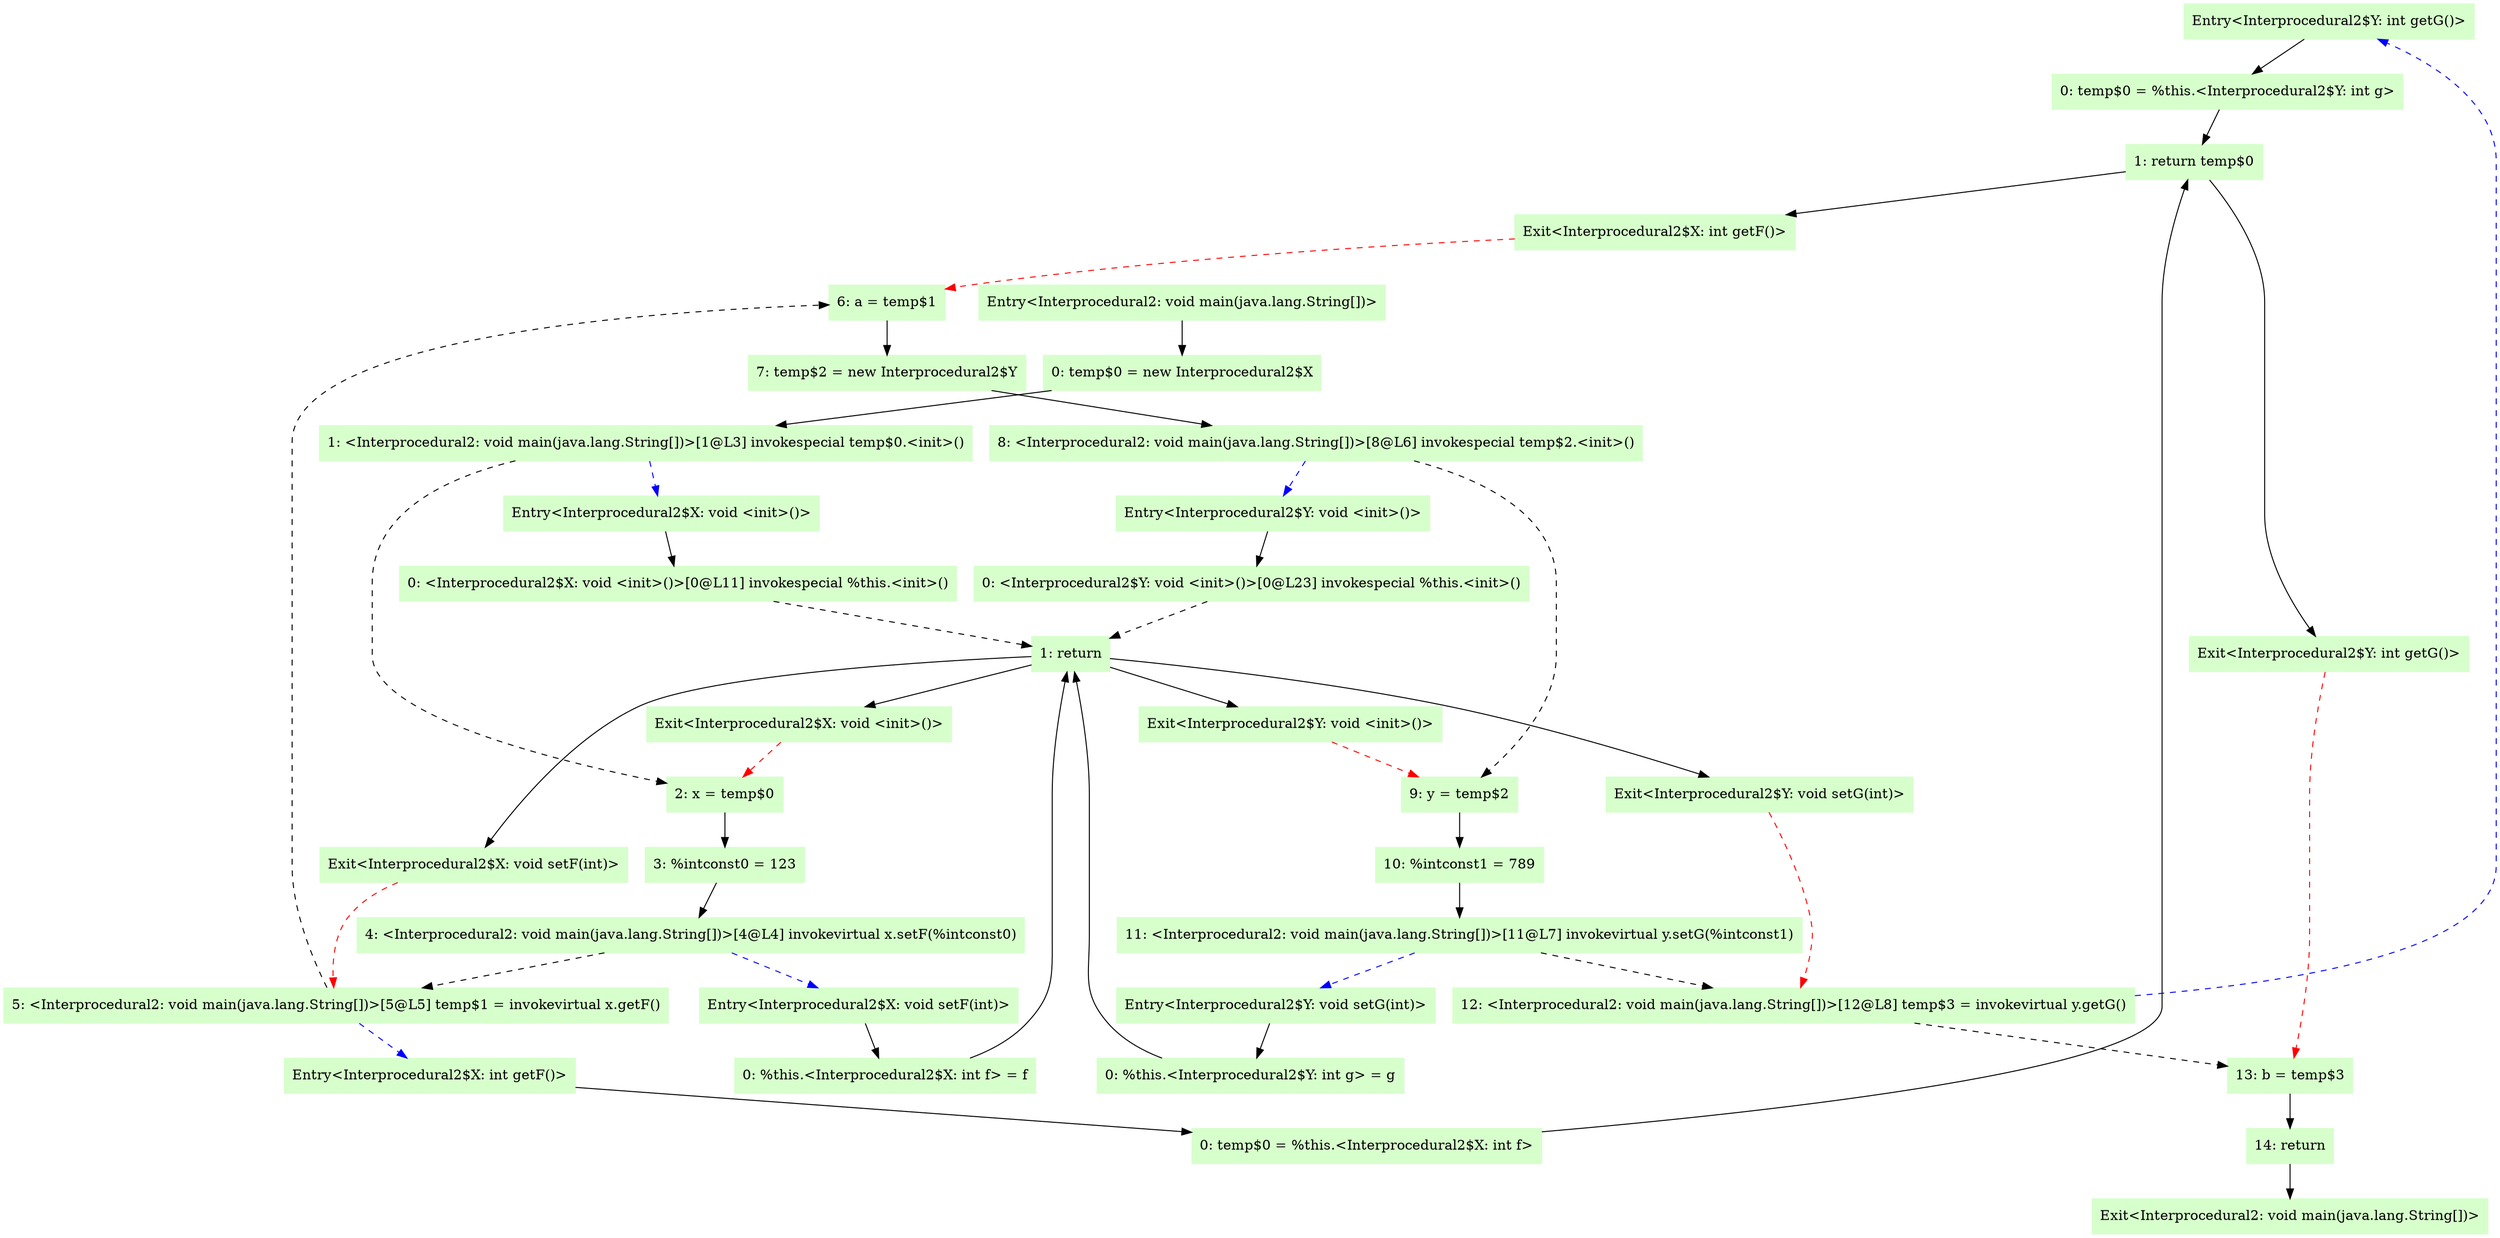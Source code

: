 digraph G {
  node [style=filled,shape=box,color=".3 .2 1.0",];
  "Entry<Interprocedural2$Y: int getG()>";
  "0: temp$0 = %this.<Interprocedural2$Y: int g>";
  "1: return temp$0";
  "Exit<Interprocedural2$Y: int getG()>";
  "Entry<Interprocedural2$X: int getF()>";
  "0: temp$0 = %this.<Interprocedural2$X: int f>";
  "1: return temp$0";
  "Exit<Interprocedural2$X: int getF()>";
  "Entry<Interprocedural2$Y: void setG(int)>";
  "0: %this.<Interprocedural2$Y: int g> = g";
  "1: return";
  "Exit<Interprocedural2$Y: void setG(int)>";
  "Entry<Interprocedural2$X: void setF(int)>";
  "0: %this.<Interprocedural2$X: int f> = f";
  "1: return";
  "Exit<Interprocedural2$X: void setF(int)>";
  "Entry<Interprocedural2$X: void <init>()>";
  "0: <Interprocedural2$X: void <init>()>[0@L11] invokespecial %this.<init>()";
  "1: return";
  "Exit<Interprocedural2$X: void <init>()>";
  "Entry<Interprocedural2$Y: void <init>()>";
  "0: <Interprocedural2$Y: void <init>()>[0@L23] invokespecial %this.<init>()";
  "1: return";
  "Exit<Interprocedural2$Y: void <init>()>";
  "Entry<Interprocedural2: void main(java.lang.String[])>";
  "0: temp$0 = new Interprocedural2$X";
  "1: <Interprocedural2: void main(java.lang.String[])>[1@L3] invokespecial temp$0.<init>()";
  "2: x = temp$0";
  "3: %intconst0 = 123";
  "4: <Interprocedural2: void main(java.lang.String[])>[4@L4] invokevirtual x.setF(%intconst0)";
  "5: <Interprocedural2: void main(java.lang.String[])>[5@L5] temp$1 = invokevirtual x.getF()";
  "6: a = temp$1";
  "7: temp$2 = new Interprocedural2$Y";
  "8: <Interprocedural2: void main(java.lang.String[])>[8@L6] invokespecial temp$2.<init>()";
  "9: y = temp$2";
  "10: %intconst1 = 789";
  "11: <Interprocedural2: void main(java.lang.String[])>[11@L7] invokevirtual y.setG(%intconst1)";
  "12: <Interprocedural2: void main(java.lang.String[])>[12@L8] temp$3 = invokevirtual y.getG()";
  "13: b = temp$3";
  "14: return";
  "Exit<Interprocedural2: void main(java.lang.String[])>";
  "Entry<Interprocedural2$Y: int getG()>" -> "0: temp$0 = %this.<Interprocedural2$Y: int g>" [];
  "0: temp$0 = %this.<Interprocedural2$Y: int g>" -> "1: return temp$0" [];
  "1: return temp$0" -> "Exit<Interprocedural2$Y: int getG()>" [];
  "Exit<Interprocedural2$Y: int getG()>" -> "13: b = temp$3" [style=dashed,color=red,];
  "Entry<Interprocedural2$X: int getF()>" -> "0: temp$0 = %this.<Interprocedural2$X: int f>" [];
  "0: temp$0 = %this.<Interprocedural2$X: int f>" -> "1: return temp$0" [];
  "1: return temp$0" -> "Exit<Interprocedural2$X: int getF()>" [];
  "Exit<Interprocedural2$X: int getF()>" -> "6: a = temp$1" [style=dashed,color=red,];
  "Entry<Interprocedural2$Y: void setG(int)>" -> "0: %this.<Interprocedural2$Y: int g> = g" [];
  "0: %this.<Interprocedural2$Y: int g> = g" -> "1: return" [];
  "1: return" -> "Exit<Interprocedural2$Y: void setG(int)>" [];
  "Exit<Interprocedural2$Y: void setG(int)>" -> "12: <Interprocedural2: void main(java.lang.String[])>[12@L8] temp$3 = invokevirtual y.getG()" [style=dashed,color=red,];
  "Entry<Interprocedural2$X: void setF(int)>" -> "0: %this.<Interprocedural2$X: int f> = f" [];
  "0: %this.<Interprocedural2$X: int f> = f" -> "1: return" [];
  "1: return" -> "Exit<Interprocedural2$X: void setF(int)>" [];
  "Exit<Interprocedural2$X: void setF(int)>" -> "5: <Interprocedural2: void main(java.lang.String[])>[5@L5] temp$1 = invokevirtual x.getF()" [style=dashed,color=red,];
  "Entry<Interprocedural2$X: void <init>()>" -> "0: <Interprocedural2$X: void <init>()>[0@L11] invokespecial %this.<init>()" [];
  "0: <Interprocedural2$X: void <init>()>[0@L11] invokespecial %this.<init>()" -> "1: return" [style=dashed,];
  "1: return" -> "Exit<Interprocedural2$X: void <init>()>" [];
  "Exit<Interprocedural2$X: void <init>()>" -> "2: x = temp$0" [style=dashed,color=red,];
  "Entry<Interprocedural2$Y: void <init>()>" -> "0: <Interprocedural2$Y: void <init>()>[0@L23] invokespecial %this.<init>()" [];
  "0: <Interprocedural2$Y: void <init>()>[0@L23] invokespecial %this.<init>()" -> "1: return" [style=dashed,];
  "1: return" -> "Exit<Interprocedural2$Y: void <init>()>" [];
  "Exit<Interprocedural2$Y: void <init>()>" -> "9: y = temp$2" [style=dashed,color=red,];
  "Entry<Interprocedural2: void main(java.lang.String[])>" -> "0: temp$0 = new Interprocedural2$X" [];
  "0: temp$0 = new Interprocedural2$X" -> "1: <Interprocedural2: void main(java.lang.String[])>[1@L3] invokespecial temp$0.<init>()" [];
  "1: <Interprocedural2: void main(java.lang.String[])>[1@L3] invokespecial temp$0.<init>()" -> "2: x = temp$0" [style=dashed,];
  "1: <Interprocedural2: void main(java.lang.String[])>[1@L3] invokespecial temp$0.<init>()" -> "Entry<Interprocedural2$X: void <init>()>" [style=dashed,color=blue,];
  "2: x = temp$0" -> "3: %intconst0 = 123" [];
  "3: %intconst0 = 123" -> "4: <Interprocedural2: void main(java.lang.String[])>[4@L4] invokevirtual x.setF(%intconst0)" [];
  "4: <Interprocedural2: void main(java.lang.String[])>[4@L4] invokevirtual x.setF(%intconst0)" -> "5: <Interprocedural2: void main(java.lang.String[])>[5@L5] temp$1 = invokevirtual x.getF()" [style=dashed,];
  "4: <Interprocedural2: void main(java.lang.String[])>[4@L4] invokevirtual x.setF(%intconst0)" -> "Entry<Interprocedural2$X: void setF(int)>" [style=dashed,color=blue,];
  "5: <Interprocedural2: void main(java.lang.String[])>[5@L5] temp$1 = invokevirtual x.getF()" -> "6: a = temp$1" [style=dashed,];
  "5: <Interprocedural2: void main(java.lang.String[])>[5@L5] temp$1 = invokevirtual x.getF()" -> "Entry<Interprocedural2$X: int getF()>" [style=dashed,color=blue,];
  "6: a = temp$1" -> "7: temp$2 = new Interprocedural2$Y" [];
  "7: temp$2 = new Interprocedural2$Y" -> "8: <Interprocedural2: void main(java.lang.String[])>[8@L6] invokespecial temp$2.<init>()" [];
  "8: <Interprocedural2: void main(java.lang.String[])>[8@L6] invokespecial temp$2.<init>()" -> "9: y = temp$2" [style=dashed,];
  "8: <Interprocedural2: void main(java.lang.String[])>[8@L6] invokespecial temp$2.<init>()" -> "Entry<Interprocedural2$Y: void <init>()>" [style=dashed,color=blue,];
  "9: y = temp$2" -> "10: %intconst1 = 789" [];
  "10: %intconst1 = 789" -> "11: <Interprocedural2: void main(java.lang.String[])>[11@L7] invokevirtual y.setG(%intconst1)" [];
  "11: <Interprocedural2: void main(java.lang.String[])>[11@L7] invokevirtual y.setG(%intconst1)" -> "12: <Interprocedural2: void main(java.lang.String[])>[12@L8] temp$3 = invokevirtual y.getG()" [style=dashed,];
  "11: <Interprocedural2: void main(java.lang.String[])>[11@L7] invokevirtual y.setG(%intconst1)" -> "Entry<Interprocedural2$Y: void setG(int)>" [style=dashed,color=blue,];
  "12: <Interprocedural2: void main(java.lang.String[])>[12@L8] temp$3 = invokevirtual y.getG()" -> "13: b = temp$3" [style=dashed,];
  "12: <Interprocedural2: void main(java.lang.String[])>[12@L8] temp$3 = invokevirtual y.getG()" -> "Entry<Interprocedural2$Y: int getG()>" [style=dashed,color=blue,];
  "13: b = temp$3" -> "14: return" [];
  "14: return" -> "Exit<Interprocedural2: void main(java.lang.String[])>" [];
}
